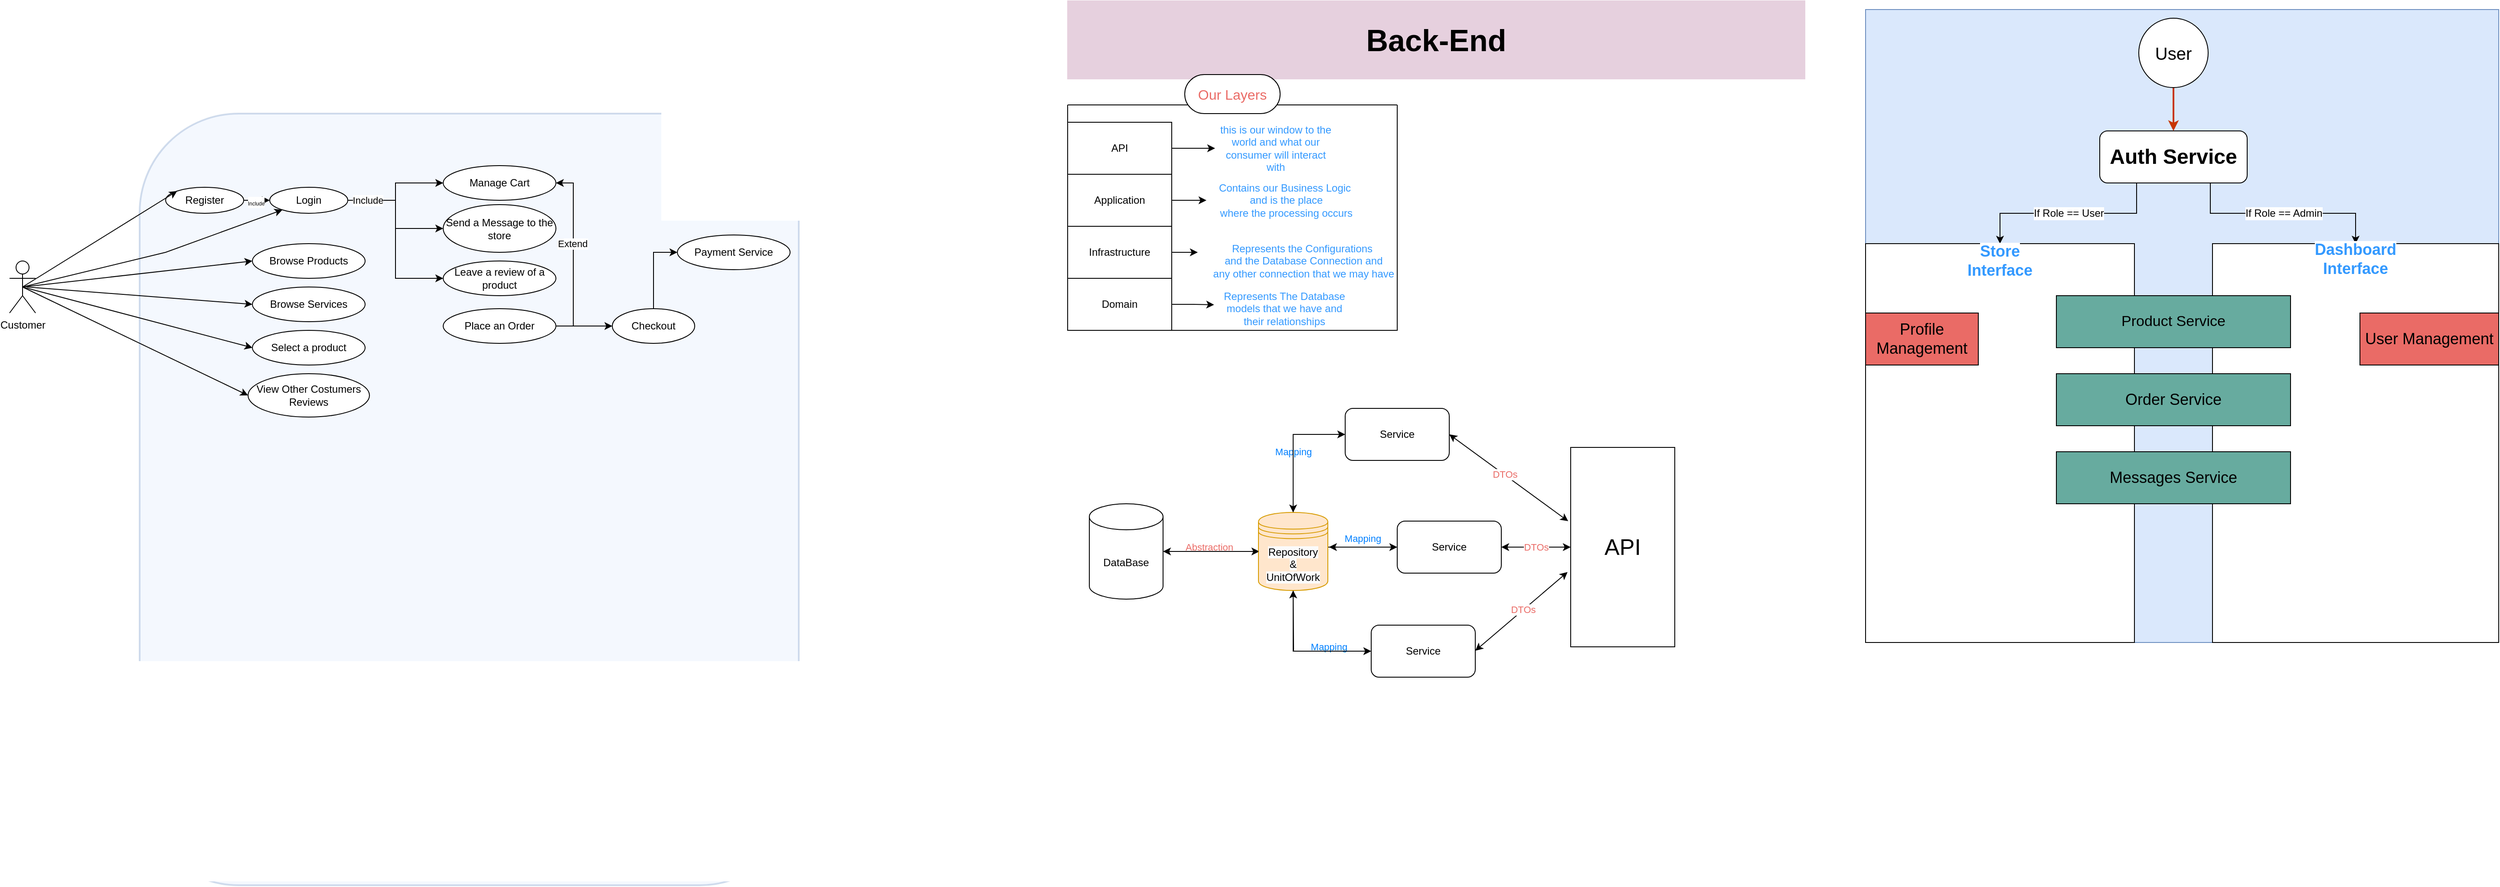 <mxfile version="24.8.4">
  <diagram name="Page-1" id="53EptZiF0VgPAhtHQbv1">
    <mxGraphModel dx="3797" dy="1747" grid="1" gridSize="10" guides="1" tooltips="1" connect="1" arrows="1" fold="1" page="1" pageScale="1" pageWidth="850" pageHeight="1100" math="0" shadow="0">
      <root>
        <mxCell id="0" />
        <mxCell id="1" parent="0" />
        <mxCell id="XSrR4Fl4yp7n7AM9qIPY-21" value="" style="swimlane;startSize=0;" parent="1" vertex="1">
          <mxGeometry x="-850" y="-980" width="380" height="260" as="geometry">
            <mxRectangle x="-850" y="-980" width="50" height="40" as="alternateBounds" />
          </mxGeometry>
        </mxCell>
        <mxCell id="XSrR4Fl4yp7n7AM9qIPY-11" value="&lt;span style=&quot;text-align: left;&quot;&gt;&lt;font color=&quot;#3399ff&quot;&gt;Represents The Database models that we have and their relationships&lt;/font&gt;&lt;/span&gt;" style="text;html=1;align=center;verticalAlign=middle;whiteSpace=wrap;rounded=0;" parent="XSrR4Fl4yp7n7AM9qIPY-21" vertex="1">
          <mxGeometry x="170" y="210" width="160" height="50" as="geometry" />
        </mxCell>
        <mxCell id="_j5DZ5Zvk47AiCZI-Ahg-1" value="" style="whiteSpace=wrap;html=1;aspect=fixed;fillColor=#dae8fc;strokeColor=#6c8ebf;" parent="1" vertex="1">
          <mxGeometry x="70" y="-1090" width="730" height="730" as="geometry" />
        </mxCell>
        <mxCell id="_j5DZ5Zvk47AiCZI-Ahg-8" value="&lt;font style=&quot;font-size: 12px;&quot;&gt;If Role == Admin&lt;/font&gt;" style="edgeStyle=orthogonalEdgeStyle;rounded=0;orthogonalLoop=1;jettySize=auto;html=1;exitX=0.75;exitY=1;exitDx=0;exitDy=0;entryX=0.5;entryY=0;entryDx=0;entryDy=0;" parent="1" source="_j5DZ5Zvk47AiCZI-Ahg-2" target="_j5DZ5Zvk47AiCZI-Ahg-6" edge="1">
          <mxGeometry relative="1" as="geometry" />
        </mxCell>
        <mxCell id="_j5DZ5Zvk47AiCZI-Ahg-9" value="&lt;font style=&quot;font-size: 12px;&quot;&gt;If Role == User&lt;/font&gt;" style="edgeStyle=orthogonalEdgeStyle;rounded=0;orthogonalLoop=1;jettySize=auto;html=1;exitX=0.25;exitY=1;exitDx=0;exitDy=0;entryX=0.5;entryY=0;entryDx=0;entryDy=0;" parent="1" source="_j5DZ5Zvk47AiCZI-Ahg-2" target="_j5DZ5Zvk47AiCZI-Ahg-7" edge="1">
          <mxGeometry relative="1" as="geometry" />
        </mxCell>
        <mxCell id="_j5DZ5Zvk47AiCZI-Ahg-2" value="&lt;h3 style=&quot;&quot;&gt;&lt;font style=&quot;font-size: 24px;&quot;&gt;Auth Service&lt;/font&gt;&lt;/h3&gt;" style="rounded=1;whiteSpace=wrap;html=1;" parent="1" vertex="1">
          <mxGeometry x="340" y="-950" width="170" height="60" as="geometry" />
        </mxCell>
        <mxCell id="_j5DZ5Zvk47AiCZI-Ahg-4" style="edgeStyle=orthogonalEdgeStyle;rounded=1;orthogonalLoop=1;jettySize=auto;html=1;exitX=0.5;exitY=1;exitDx=0;exitDy=0;fillColor=#fa6800;strokeColor=#C73500;curved=0;strokeWidth=2;" parent="1" source="_j5DZ5Zvk47AiCZI-Ahg-3" target="_j5DZ5Zvk47AiCZI-Ahg-2" edge="1">
          <mxGeometry relative="1" as="geometry" />
        </mxCell>
        <mxCell id="_j5DZ5Zvk47AiCZI-Ahg-3" value="&lt;font style=&quot;font-size: 20px;&quot;&gt;User&lt;/font&gt;" style="ellipse;whiteSpace=wrap;html=1;aspect=fixed;" parent="1" vertex="1">
          <mxGeometry x="385" y="-1080" width="80" height="80" as="geometry" />
        </mxCell>
        <mxCell id="_j5DZ5Zvk47AiCZI-Ahg-6" value="" style="rounded=0;whiteSpace=wrap;html=1;" parent="1" vertex="1">
          <mxGeometry x="470" y="-820" width="330" height="460" as="geometry" />
        </mxCell>
        <mxCell id="_j5DZ5Zvk47AiCZI-Ahg-7" value="" style="rounded=0;whiteSpace=wrap;html=1;" parent="1" vertex="1">
          <mxGeometry x="70" y="-820" width="310" height="460" as="geometry" />
        </mxCell>
        <mxCell id="_j5DZ5Zvk47AiCZI-Ahg-10" value="&lt;font color=&quot;#3399ff&quot; size=&quot;1&quot; style=&quot;&quot;&gt;&lt;b style=&quot;background-color: rgb(255, 255, 255); font-size: 18px;&quot;&gt;Dashboard Interface&lt;/b&gt;&lt;/font&gt;" style="text;html=1;align=center;verticalAlign=middle;whiteSpace=wrap;rounded=0;" parent="1" vertex="1">
          <mxGeometry x="572.82" y="-822.5" width="124.37" height="40" as="geometry" />
        </mxCell>
        <mxCell id="_j5DZ5Zvk47AiCZI-Ahg-11" value="&lt;font color=&quot;#3399ff&quot; style=&quot;font-size: 18px; background-color: rgb(255, 255, 255);&quot;&gt;&lt;b&gt;Store Interface&lt;/b&gt;&lt;/font&gt;" style="text;html=1;align=center;verticalAlign=middle;whiteSpace=wrap;rounded=0;" parent="1" vertex="1">
          <mxGeometry x="180" y="-822.5" width="90" height="45" as="geometry" />
        </mxCell>
        <mxCell id="_j5DZ5Zvk47AiCZI-Ahg-13" value="&lt;font style=&quot;font-size: 17px;&quot;&gt;Product Service&lt;/font&gt;" style="rounded=0;whiteSpace=wrap;html=1;fillColor=#67AB9F;" parent="1" vertex="1">
          <mxGeometry x="290" y="-760" width="270" height="60" as="geometry" />
        </mxCell>
        <mxCell id="_j5DZ5Zvk47AiCZI-Ahg-14" value="&lt;font style=&quot;font-size: 18px;&quot;&gt;Order Service&lt;/font&gt;" style="rounded=0;whiteSpace=wrap;html=1;strokeColor=#000000;fillColor=#67AB9F;" parent="1" vertex="1">
          <mxGeometry x="290" y="-670" width="270" height="60" as="geometry" />
        </mxCell>
        <mxCell id="_j5DZ5Zvk47AiCZI-Ahg-15" value="&lt;font style=&quot;font-size: 18px;&quot;&gt;Messages Service&lt;/font&gt;" style="rounded=0;whiteSpace=wrap;html=1;fillColor=#67AB9F;" parent="1" vertex="1">
          <mxGeometry x="290" y="-580" width="270" height="60" as="geometry" />
        </mxCell>
        <mxCell id="_j5DZ5Zvk47AiCZI-Ahg-16" value="&lt;font style=&quot;font-size: 18px;&quot;&gt;Profile Management&lt;/font&gt;" style="rounded=0;whiteSpace=wrap;html=1;fillColor=#EA6B66;" parent="1" vertex="1">
          <mxGeometry x="70" y="-740" width="130" height="60" as="geometry" />
        </mxCell>
        <mxCell id="_j5DZ5Zvk47AiCZI-Ahg-17" value="&lt;font style=&quot;font-size: 18px;&quot;&gt;User Management&lt;/font&gt;" style="rounded=0;whiteSpace=wrap;html=1;fillColor=#EA6B66;" parent="1" vertex="1">
          <mxGeometry x="640" y="-740" width="160" height="60" as="geometry" />
        </mxCell>
        <mxCell id="XSrR4Fl4yp7n7AM9qIPY-2" value="&lt;h1&gt;&lt;font style=&quot;font-size: 35px; background-color: rgb(230, 208, 222);&quot;&gt;Back-End&lt;/font&gt;&lt;/h1&gt;" style="rounded=0;whiteSpace=wrap;html=1;strokeColor=#E6D0DE;fillColor=#E6D0DE;" parent="1" vertex="1">
          <mxGeometry x="-850" y="-1100" width="850" height="90" as="geometry" />
        </mxCell>
        <mxCell id="XSrR4Fl4yp7n7AM9qIPY-5" value="Domain" style="rounded=0;whiteSpace=wrap;html=1;" parent="1" vertex="1">
          <mxGeometry x="-850" y="-780" width="120" height="60" as="geometry" />
        </mxCell>
        <mxCell id="XSrR4Fl4yp7n7AM9qIPY-16" style="edgeStyle=orthogonalEdgeStyle;rounded=0;orthogonalLoop=1;jettySize=auto;html=1;exitX=1;exitY=0.75;exitDx=0;exitDy=0;" parent="1" source="XSrR4Fl4yp7n7AM9qIPY-6" target="XSrR4Fl4yp7n7AM9qIPY-13" edge="1">
          <mxGeometry relative="1" as="geometry">
            <Array as="points">
              <mxPoint x="-730" y="-810" />
            </Array>
          </mxGeometry>
        </mxCell>
        <mxCell id="XSrR4Fl4yp7n7AM9qIPY-6" value="Infrastructure" style="rounded=0;whiteSpace=wrap;html=1;" parent="1" vertex="1">
          <mxGeometry x="-850" y="-840" width="120" height="60" as="geometry" />
        </mxCell>
        <mxCell id="XSrR4Fl4yp7n7AM9qIPY-18" style="edgeStyle=orthogonalEdgeStyle;rounded=0;orthogonalLoop=1;jettySize=auto;html=1;exitX=1;exitY=0.5;exitDx=0;exitDy=0;" parent="1" source="XSrR4Fl4yp7n7AM9qIPY-7" target="XSrR4Fl4yp7n7AM9qIPY-17" edge="1">
          <mxGeometry relative="1" as="geometry" />
        </mxCell>
        <mxCell id="XSrR4Fl4yp7n7AM9qIPY-7" value="Application" style="rounded=0;whiteSpace=wrap;html=1;" parent="1" vertex="1">
          <mxGeometry x="-850" y="-900" width="120" height="60" as="geometry" />
        </mxCell>
        <mxCell id="XSrR4Fl4yp7n7AM9qIPY-20" value="" style="edgeStyle=orthogonalEdgeStyle;rounded=0;orthogonalLoop=1;jettySize=auto;html=1;" parent="1" source="XSrR4Fl4yp7n7AM9qIPY-8" target="XSrR4Fl4yp7n7AM9qIPY-19" edge="1">
          <mxGeometry relative="1" as="geometry" />
        </mxCell>
        <mxCell id="XSrR4Fl4yp7n7AM9qIPY-8" value="API" style="rounded=0;whiteSpace=wrap;html=1;" parent="1" vertex="1">
          <mxGeometry x="-850" y="-960" width="120" height="60" as="geometry" />
        </mxCell>
        <mxCell id="XSrR4Fl4yp7n7AM9qIPY-13" value="&lt;font color=&quot;#3399ff&quot;&gt;Represents the Configurations&lt;/font&gt;&lt;div&gt;&lt;font color=&quot;#3399ff&quot;&gt;&amp;nbsp;and the Database Connection&amp;nbsp;&lt;/font&gt;&lt;span style=&quot;color: rgb(51, 153, 255); background-color: initial;&quot;&gt;and&lt;/span&gt;&lt;/div&gt;&lt;div&gt;&lt;span style=&quot;color: rgb(51, 153, 255); background-color: initial;&quot;&gt;&amp;nbsp;any other connection that we may have&lt;/span&gt;&lt;/div&gt;" style="text;html=1;align=center;verticalAlign=middle;resizable=0;points=[];autosize=1;strokeColor=none;fillColor=none;" parent="1" vertex="1">
          <mxGeometry x="-700" y="-830" width="240" height="60" as="geometry" />
        </mxCell>
        <mxCell id="XSrR4Fl4yp7n7AM9qIPY-17" value="&lt;font color=&quot;#3399ff&quot;&gt;Contains our Business Logic&lt;/font&gt;&lt;div&gt;&lt;font color=&quot;#3399ff&quot;&gt;&amp;nbsp;and is the place&lt;/font&gt;&lt;/div&gt;&lt;div&gt;&lt;font color=&quot;#3399ff&quot;&gt;&amp;nbsp;where the processing occurs&lt;/font&gt;&lt;/div&gt;" style="text;html=1;align=center;verticalAlign=middle;resizable=0;points=[];autosize=1;strokeColor=none;fillColor=none;" parent="1" vertex="1">
          <mxGeometry x="-690" y="-900" width="180" height="60" as="geometry" />
        </mxCell>
        <mxCell id="XSrR4Fl4yp7n7AM9qIPY-19" value="&lt;font color=&quot;#3399ff&quot;&gt;this is our window to the world and what our consumer will interact with&lt;/font&gt;" style="text;html=1;align=center;verticalAlign=middle;whiteSpace=wrap;rounded=0;" parent="1" vertex="1">
          <mxGeometry x="-680" y="-955" width="140" height="50" as="geometry" />
        </mxCell>
        <mxCell id="XSrR4Fl4yp7n7AM9qIPY-23" value="&lt;font color=&quot;#ea6b66&quot; style=&quot;font-size: 16px;&quot;&gt;Our Layers&lt;/font&gt;" style="rounded=1;whiteSpace=wrap;html=1;arcSize=50;" parent="1" vertex="1">
          <mxGeometry x="-715" y="-1015" width="110" height="45" as="geometry" />
        </mxCell>
        <mxCell id="XSrR4Fl4yp7n7AM9qIPY-26" style="edgeStyle=orthogonalEdgeStyle;rounded=0;orthogonalLoop=1;jettySize=auto;html=1;exitX=1;exitY=0.5;exitDx=0;exitDy=0;entryX=-0.007;entryY=0.409;entryDx=0;entryDy=0;entryPerimeter=0;" parent="1" source="XSrR4Fl4yp7n7AM9qIPY-5" target="XSrR4Fl4yp7n7AM9qIPY-11" edge="1">
          <mxGeometry relative="1" as="geometry" />
        </mxCell>
        <mxCell id="-mKZj-k_-TuC-lpJlT1_-3" style="edgeStyle=orthogonalEdgeStyle;rounded=0;orthogonalLoop=1;jettySize=auto;html=1;exitX=1;exitY=0.5;exitDx=0;exitDy=0;exitPerimeter=0;entryX=0;entryY=0.5;entryDx=0;entryDy=0;" parent="1" edge="1">
          <mxGeometry relative="1" as="geometry">
            <mxPoint x="-739" y="-465" as="sourcePoint" />
            <mxPoint x="-629" y="-465" as="targetPoint" />
          </mxGeometry>
        </mxCell>
        <mxCell id="-mKZj-k_-TuC-lpJlT1_-4" value="&lt;font color=&quot;#ea6b66&quot;&gt;Abstraction&lt;/font&gt;" style="edgeLabel;html=1;align=center;verticalAlign=middle;resizable=0;points=[];" parent="-mKZj-k_-TuC-lpJlT1_-3" vertex="1" connectable="0">
          <mxGeometry x="-0.061" y="-3" relative="1" as="geometry">
            <mxPoint y="-8" as="offset" />
          </mxGeometry>
        </mxCell>
        <mxCell id="XSrR4Fl4yp7n7AM9qIPY-28" value="DataBase" style="shape=cylinder3;whiteSpace=wrap;html=1;boundedLbl=1;backgroundOutline=1;size=15;" parent="1" vertex="1">
          <mxGeometry x="-825" y="-520" width="85" height="110" as="geometry" />
        </mxCell>
        <mxCell id="-mKZj-k_-TuC-lpJlT1_-20" style="edgeStyle=orthogonalEdgeStyle;rounded=0;orthogonalLoop=1;jettySize=auto;html=1;exitX=0.5;exitY=0;exitDx=0;exitDy=0;entryX=0;entryY=0.5;entryDx=0;entryDy=0;" parent="1" source="-mKZj-k_-TuC-lpJlT1_-9" target="-mKZj-k_-TuC-lpJlT1_-16" edge="1">
          <mxGeometry relative="1" as="geometry" />
        </mxCell>
        <mxCell id="OIvifCW0qnTHP2LhYa-0-6" value="Mapping" style="edgeLabel;html=1;align=center;verticalAlign=middle;resizable=0;points=[];fontColor=#007FFF;" parent="-mKZj-k_-TuC-lpJlT1_-20" vertex="1" connectable="0">
          <mxGeometry x="0.003" y="1" relative="1" as="geometry">
            <mxPoint x="1" y="5" as="offset" />
          </mxGeometry>
        </mxCell>
        <mxCell id="-mKZj-k_-TuC-lpJlT1_-21" style="edgeStyle=orthogonalEdgeStyle;rounded=0;orthogonalLoop=1;jettySize=auto;html=1;exitX=1;exitY=0.3;exitDx=0;exitDy=0;entryX=0;entryY=0.5;entryDx=0;entryDy=0;" parent="1" source="-mKZj-k_-TuC-lpJlT1_-9" target="-mKZj-k_-TuC-lpJlT1_-15" edge="1">
          <mxGeometry relative="1" as="geometry">
            <Array as="points">
              <mxPoint x="-550" y="-470" />
            </Array>
          </mxGeometry>
        </mxCell>
        <mxCell id="OIvifCW0qnTHP2LhYa-0-5" value="Mapping" style="edgeLabel;html=1;align=center;verticalAlign=middle;resizable=0;points=[];fontColor=#007FFF;" parent="-mKZj-k_-TuC-lpJlT1_-21" vertex="1" connectable="0">
          <mxGeometry x="-0.009" y="-3" relative="1" as="geometry">
            <mxPoint x="7" y="-13" as="offset" />
          </mxGeometry>
        </mxCell>
        <mxCell id="-mKZj-k_-TuC-lpJlT1_-22" style="edgeStyle=orthogonalEdgeStyle;rounded=0;orthogonalLoop=1;jettySize=auto;html=1;exitX=0.5;exitY=1;exitDx=0;exitDy=0;entryX=0;entryY=0.5;entryDx=0;entryDy=0;" parent="1" source="-mKZj-k_-TuC-lpJlT1_-9" target="-mKZj-k_-TuC-lpJlT1_-13" edge="1">
          <mxGeometry relative="1" as="geometry" />
        </mxCell>
        <mxCell id="OIvifCW0qnTHP2LhYa-0-4" value="Mapping" style="edgeLabel;html=1;align=center;verticalAlign=middle;resizable=0;points=[];fontColor=#007FFF;" parent="-mKZj-k_-TuC-lpJlT1_-22" vertex="1" connectable="0">
          <mxGeometry x="0.383" y="-1" relative="1" as="geometry">
            <mxPoint y="-6" as="offset" />
          </mxGeometry>
        </mxCell>
        <mxCell id="-mKZj-k_-TuC-lpJlT1_-9" value="&lt;span style=&quot;color: rgb(0, 0, 0); font-family: Helvetica; font-size: 12px; font-style: normal; font-variant-ligatures: normal; font-variant-caps: normal; font-weight: 400; letter-spacing: normal; orphans: 2; text-align: center; text-indent: 0px; text-transform: none; widows: 2; word-spacing: 0px; -webkit-text-stroke-width: 0px; white-space: normal; background-color: rgb(251, 251, 251); text-decoration-thickness: initial; text-decoration-style: initial; text-decoration-color: initial; display: inline !important; float: none;&quot;&gt;Repository&lt;/span&gt;&lt;div&gt;&lt;span style=&quot;color: rgb(0, 0, 0); font-family: Helvetica; font-size: 12px; font-style: normal; font-variant-ligatures: normal; font-variant-caps: normal; font-weight: 400; letter-spacing: normal; orphans: 2; text-align: center; text-indent: 0px; text-transform: none; widows: 2; word-spacing: 0px; -webkit-text-stroke-width: 0px; white-space: normal; background-color: rgb(251, 251, 251); text-decoration-thickness: initial; text-decoration-style: initial; text-decoration-color: initial; display: inline !important; float: none;&quot;&gt;&amp;amp;&lt;/span&gt;&lt;/div&gt;&lt;div&gt;&lt;span style=&quot;color: rgb(0, 0, 0); font-family: Helvetica; font-size: 12px; font-style: normal; font-variant-ligatures: normal; font-variant-caps: normal; font-weight: 400; letter-spacing: normal; orphans: 2; text-align: center; text-indent: 0px; text-transform: none; widows: 2; word-spacing: 0px; -webkit-text-stroke-width: 0px; white-space: normal; background-color: rgb(251, 251, 251); text-decoration-thickness: initial; text-decoration-style: initial; text-decoration-color: initial; display: inline !important; float: none;&quot;&gt;UnitOfWork&lt;/span&gt;&lt;/div&gt;" style="shape=datastore;whiteSpace=wrap;html=1;fillColor=#ffe6cc;strokeColor=#d79b00;" parent="1" vertex="1">
          <mxGeometry x="-630" y="-510" width="80" height="90" as="geometry" />
        </mxCell>
        <mxCell id="-mKZj-k_-TuC-lpJlT1_-11" style="edgeStyle=orthogonalEdgeStyle;rounded=0;orthogonalLoop=1;jettySize=auto;html=1;exitX=0;exitY=0.5;exitDx=0;exitDy=0;entryX=1;entryY=0.5;entryDx=0;entryDy=0;entryPerimeter=0;" parent="1" source="-mKZj-k_-TuC-lpJlT1_-9" target="XSrR4Fl4yp7n7AM9qIPY-28" edge="1">
          <mxGeometry relative="1" as="geometry" />
        </mxCell>
        <mxCell id="OIvifCW0qnTHP2LhYa-0-9" style="edgeStyle=orthogonalEdgeStyle;rounded=0;orthogonalLoop=1;jettySize=auto;html=1;exitX=0;exitY=0.5;exitDx=0;exitDy=0;" parent="1" source="-mKZj-k_-TuC-lpJlT1_-13" edge="1">
          <mxGeometry relative="1" as="geometry">
            <mxPoint x="-590" y="-420" as="targetPoint" />
          </mxGeometry>
        </mxCell>
        <mxCell id="-mKZj-k_-TuC-lpJlT1_-13" value="Service" style="rounded=1;whiteSpace=wrap;html=1;" parent="1" vertex="1">
          <mxGeometry x="-500" y="-380" width="120" height="60" as="geometry" />
        </mxCell>
        <mxCell id="-mKZj-k_-TuC-lpJlT1_-15" value="Service" style="rounded=1;whiteSpace=wrap;html=1;" parent="1" vertex="1">
          <mxGeometry x="-470" y="-500" width="120" height="60" as="geometry" />
        </mxCell>
        <mxCell id="OIvifCW0qnTHP2LhYa-0-7" style="edgeStyle=orthogonalEdgeStyle;rounded=0;orthogonalLoop=1;jettySize=auto;html=1;exitX=0;exitY=0.5;exitDx=0;exitDy=0;entryX=0.5;entryY=0;entryDx=0;entryDy=0;" parent="1" source="-mKZj-k_-TuC-lpJlT1_-16" target="-mKZj-k_-TuC-lpJlT1_-9" edge="1">
          <mxGeometry relative="1" as="geometry" />
        </mxCell>
        <mxCell id="-mKZj-k_-TuC-lpJlT1_-16" value="Service" style="rounded=1;whiteSpace=wrap;html=1;" parent="1" vertex="1">
          <mxGeometry x="-530" y="-630" width="120" height="60" as="geometry" />
        </mxCell>
        <mxCell id="-mKZj-k_-TuC-lpJlT1_-23" value="&lt;font style=&quot;font-size: 26px;&quot;&gt;API&lt;/font&gt;" style="rounded=0;whiteSpace=wrap;html=1;" parent="1" vertex="1">
          <mxGeometry x="-270" y="-585" width="120" height="230" as="geometry" />
        </mxCell>
        <mxCell id="-mKZj-k_-TuC-lpJlT1_-28" value="" style="endArrow=classic;startArrow=classic;html=1;rounded=0;exitX=1;exitY=0.5;exitDx=0;exitDy=0;entryX=-0.024;entryY=0.37;entryDx=0;entryDy=0;entryPerimeter=0;" parent="1" source="-mKZj-k_-TuC-lpJlT1_-16" target="-mKZj-k_-TuC-lpJlT1_-23" edge="1">
          <mxGeometry width="50" height="50" relative="1" as="geometry">
            <mxPoint x="-390" y="-585" as="sourcePoint" />
            <mxPoint x="-340" y="-635" as="targetPoint" />
          </mxGeometry>
        </mxCell>
        <mxCell id="OIvifCW0qnTHP2LhYa-0-1" value="DTOs" style="edgeLabel;html=1;align=center;verticalAlign=middle;resizable=0;points=[];fontColor=#EA6B66;" parent="-mKZj-k_-TuC-lpJlT1_-28" vertex="1" connectable="0">
          <mxGeometry x="-0.057" y="-1" relative="1" as="geometry">
            <mxPoint y="-2" as="offset" />
          </mxGeometry>
        </mxCell>
        <mxCell id="-mKZj-k_-TuC-lpJlT1_-29" value="DTOs" style="endArrow=classic;startArrow=classic;html=1;rounded=0;entryX=0;entryY=0.5;entryDx=0;entryDy=0;exitX=1;exitY=0.5;exitDx=0;exitDy=0;fontColor=#EA6B66;" parent="1" edge="1">
          <mxGeometry width="50" height="50" relative="1" as="geometry">
            <mxPoint x="-350.0" y="-470" as="sourcePoint" />
            <mxPoint x="-270.0" y="-470" as="targetPoint" />
          </mxGeometry>
        </mxCell>
        <mxCell id="-mKZj-k_-TuC-lpJlT1_-30" value="" style="endArrow=classic;startArrow=classic;html=1;rounded=0;entryX=-0.03;entryY=0.625;entryDx=0;entryDy=0;exitX=1;exitY=0.5;exitDx=0;exitDy=0;entryPerimeter=0;" parent="1" target="-mKZj-k_-TuC-lpJlT1_-23" edge="1">
          <mxGeometry width="50" height="50" relative="1" as="geometry">
            <mxPoint x="-380" y="-350.48" as="sourcePoint" />
            <mxPoint x="-300" y="-350.48" as="targetPoint" />
          </mxGeometry>
        </mxCell>
        <mxCell id="OIvifCW0qnTHP2LhYa-0-3" value="DTOs" style="edgeLabel;html=1;align=center;verticalAlign=middle;resizable=0;points=[];fontColor=#EA6B66;" parent="-mKZj-k_-TuC-lpJlT1_-30" vertex="1" connectable="0">
          <mxGeometry x="0.046" y="1" relative="1" as="geometry">
            <mxPoint as="offset" />
          </mxGeometry>
        </mxCell>
        <mxCell id="OIvifCW0qnTHP2LhYa-0-8" style="edgeStyle=orthogonalEdgeStyle;rounded=0;orthogonalLoop=1;jettySize=auto;html=1;exitX=0;exitY=0.5;exitDx=0;exitDy=0;entryX=1.017;entryY=0.444;entryDx=0;entryDy=0;entryPerimeter=0;" parent="1" source="-mKZj-k_-TuC-lpJlT1_-15" target="-mKZj-k_-TuC-lpJlT1_-9" edge="1">
          <mxGeometry relative="1" as="geometry" />
        </mxCell>
        <mxCell id="hldRnCXCL5v1V4AY52UR-1" value="Customer&lt;div&gt;&lt;br&gt;&lt;/div&gt;" style="shape=umlActor;verticalLabelPosition=bottom;verticalAlign=top;html=1;outlineConnect=0;" vertex="1" parent="1">
          <mxGeometry x="-2070" y="-800" width="30" height="60" as="geometry" />
        </mxCell>
        <mxCell id="hldRnCXCL5v1V4AY52UR-11" value="" style="rounded=1;whiteSpace=wrap;html=1;strokeWidth=2;fillWeight=4;hachureGap=8;hachureAngle=45;opacity=30;fillColor=#dae8fc;strokeColor=#6c8ebf;" vertex="1" parent="1">
          <mxGeometry x="-1920" y="-970" width="760" height="890" as="geometry" />
        </mxCell>
        <mxCell id="hldRnCXCL5v1V4AY52UR-15" style="edgeStyle=orthogonalEdgeStyle;rounded=0;orthogonalLoop=1;jettySize=auto;html=1;exitX=1;exitY=0.5;exitDx=0;exitDy=0;entryX=0;entryY=0.5;entryDx=0;entryDy=0;" edge="1" parent="1" source="hldRnCXCL5v1V4AY52UR-13" target="hldRnCXCL5v1V4AY52UR-14">
          <mxGeometry relative="1" as="geometry" />
        </mxCell>
        <mxCell id="hldRnCXCL5v1V4AY52UR-52" value="&lt;font style=&quot;font-size: 6px;&quot;&gt;Include&lt;/font&gt;" style="edgeLabel;html=1;align=center;verticalAlign=middle;resizable=0;points=[];" vertex="1" connectable="0" parent="hldRnCXCL5v1V4AY52UR-15">
          <mxGeometry x="-0.106" y="-2" relative="1" as="geometry">
            <mxPoint as="offset" />
          </mxGeometry>
        </mxCell>
        <mxCell id="hldRnCXCL5v1V4AY52UR-13" value="Register" style="ellipse;whiteSpace=wrap;html=1;" vertex="1" parent="1">
          <mxGeometry x="-1890" y="-885" width="90" height="30" as="geometry" />
        </mxCell>
        <mxCell id="hldRnCXCL5v1V4AY52UR-37" style="edgeStyle=orthogonalEdgeStyle;rounded=0;orthogonalLoop=1;jettySize=auto;html=1;exitX=1;exitY=0.5;exitDx=0;exitDy=0;" edge="1" parent="1" source="hldRnCXCL5v1V4AY52UR-14" target="hldRnCXCL5v1V4AY52UR-32">
          <mxGeometry relative="1" as="geometry" />
        </mxCell>
        <mxCell id="hldRnCXCL5v1V4AY52UR-38" style="edgeStyle=orthogonalEdgeStyle;rounded=0;orthogonalLoop=1;jettySize=auto;html=1;exitX=1;exitY=0.5;exitDx=0;exitDy=0;entryX=0;entryY=0.5;entryDx=0;entryDy=0;" edge="1" parent="1" source="hldRnCXCL5v1V4AY52UR-14" target="hldRnCXCL5v1V4AY52UR-33">
          <mxGeometry relative="1" as="geometry" />
        </mxCell>
        <mxCell id="hldRnCXCL5v1V4AY52UR-39" style="edgeStyle=orthogonalEdgeStyle;rounded=0;orthogonalLoop=1;jettySize=auto;html=1;exitX=1;exitY=0.5;exitDx=0;exitDy=0;entryX=0;entryY=0.5;entryDx=0;entryDy=0;" edge="1" parent="1" source="hldRnCXCL5v1V4AY52UR-14" target="hldRnCXCL5v1V4AY52UR-34">
          <mxGeometry relative="1" as="geometry" />
        </mxCell>
        <mxCell id="hldRnCXCL5v1V4AY52UR-54" value="Include" style="edgeLabel;html=1;align=center;verticalAlign=middle;resizable=0;points=[];" vertex="1" connectable="0" parent="hldRnCXCL5v1V4AY52UR-39">
          <mxGeometry x="-0.77" relative="1" as="geometry">
            <mxPoint as="offset" />
          </mxGeometry>
        </mxCell>
        <mxCell id="hldRnCXCL5v1V4AY52UR-14" value="Login" style="ellipse;whiteSpace=wrap;html=1;" vertex="1" parent="1">
          <mxGeometry x="-1770" y="-885" width="90" height="30" as="geometry" />
        </mxCell>
        <mxCell id="hldRnCXCL5v1V4AY52UR-20" value="" style="endArrow=classic;html=1;rounded=0;entryX=0;entryY=0;entryDx=0;entryDy=0;exitX=0.5;exitY=0.5;exitDx=0;exitDy=0;exitPerimeter=0;" edge="1" parent="1" source="hldRnCXCL5v1V4AY52UR-1" target="hldRnCXCL5v1V4AY52UR-13">
          <mxGeometry width="50" height="50" relative="1" as="geometry">
            <mxPoint x="-2040" y="-762.5" as="sourcePoint" />
            <mxPoint x="-1990" y="-812.5" as="targetPoint" />
          </mxGeometry>
        </mxCell>
        <mxCell id="hldRnCXCL5v1V4AY52UR-22" value="" style="endArrow=classic;html=1;rounded=0;exitX=0.5;exitY=0.5;exitDx=0;exitDy=0;exitPerimeter=0;" edge="1" parent="1" source="hldRnCXCL5v1V4AY52UR-1" target="hldRnCXCL5v1V4AY52UR-14">
          <mxGeometry width="50" height="50" relative="1" as="geometry">
            <mxPoint x="-1900" y="-777.5" as="sourcePoint" />
            <mxPoint x="-1760" y="-690" as="targetPoint" />
            <Array as="points">
              <mxPoint x="-1890" y="-810" />
            </Array>
          </mxGeometry>
        </mxCell>
        <mxCell id="hldRnCXCL5v1V4AY52UR-24" value="Browse Products" style="ellipse;whiteSpace=wrap;html=1;" vertex="1" parent="1">
          <mxGeometry x="-1790" y="-820" width="130" height="40" as="geometry" />
        </mxCell>
        <mxCell id="hldRnCXCL5v1V4AY52UR-26" value="" style="endArrow=classic;html=1;rounded=0;entryX=0;entryY=0.5;entryDx=0;entryDy=0;exitX=0.5;exitY=0.5;exitDx=0;exitDy=0;exitPerimeter=0;" edge="1" parent="1" source="hldRnCXCL5v1V4AY52UR-1" target="hldRnCXCL5v1V4AY52UR-24">
          <mxGeometry width="50" height="50" relative="1" as="geometry">
            <mxPoint x="-2050" y="-770" as="sourcePoint" />
            <mxPoint x="-1730" y="-775" as="targetPoint" />
          </mxGeometry>
        </mxCell>
        <mxCell id="hldRnCXCL5v1V4AY52UR-29" value="Browse Services" style="ellipse;whiteSpace=wrap;html=1;" vertex="1" parent="1">
          <mxGeometry x="-1790" y="-770" width="130" height="40" as="geometry" />
        </mxCell>
        <mxCell id="hldRnCXCL5v1V4AY52UR-31" value="Select a product" style="ellipse;whiteSpace=wrap;html=1;" vertex="1" parent="1">
          <mxGeometry x="-1790" y="-720" width="130" height="40" as="geometry" />
        </mxCell>
        <mxCell id="hldRnCXCL5v1V4AY52UR-32" value="Manage Cart" style="ellipse;whiteSpace=wrap;html=1;" vertex="1" parent="1">
          <mxGeometry x="-1570" y="-910" width="130" height="40" as="geometry" />
        </mxCell>
        <mxCell id="hldRnCXCL5v1V4AY52UR-33" value="Send a Message to the store" style="ellipse;whiteSpace=wrap;html=1;" vertex="1" parent="1">
          <mxGeometry x="-1570" y="-865" width="130" height="55" as="geometry" />
        </mxCell>
        <mxCell id="hldRnCXCL5v1V4AY52UR-34" value="Leave a review of a product" style="ellipse;whiteSpace=wrap;html=1;" vertex="1" parent="1">
          <mxGeometry x="-1570" y="-800" width="130" height="40" as="geometry" />
        </mxCell>
        <mxCell id="hldRnCXCL5v1V4AY52UR-35" value="View Other Costumers Reviews" style="ellipse;whiteSpace=wrap;html=1;" vertex="1" parent="1">
          <mxGeometry x="-1795" y="-670" width="140" height="50" as="geometry" />
        </mxCell>
        <mxCell id="hldRnCXCL5v1V4AY52UR-40" value="" style="endArrow=classic;html=1;rounded=0;entryX=0;entryY=0.5;entryDx=0;entryDy=0;" edge="1" parent="1" target="hldRnCXCL5v1V4AY52UR-29">
          <mxGeometry width="50" height="50" relative="1" as="geometry">
            <mxPoint x="-2050" y="-770" as="sourcePoint" />
            <mxPoint x="-1960" y="-750" as="targetPoint" />
          </mxGeometry>
        </mxCell>
        <mxCell id="hldRnCXCL5v1V4AY52UR-41" value="" style="endArrow=classic;html=1;rounded=0;entryX=0;entryY=0.5;entryDx=0;entryDy=0;exitX=0.5;exitY=0.5;exitDx=0;exitDy=0;exitPerimeter=0;" edge="1" parent="1" source="hldRnCXCL5v1V4AY52UR-1" target="hldRnCXCL5v1V4AY52UR-31">
          <mxGeometry width="50" height="50" relative="1" as="geometry">
            <mxPoint x="-2020" y="-650" as="sourcePoint" />
            <mxPoint x="-1970" y="-700" as="targetPoint" />
          </mxGeometry>
        </mxCell>
        <mxCell id="hldRnCXCL5v1V4AY52UR-42" value="" style="endArrow=classic;html=1;rounded=0;entryX=0;entryY=0.5;entryDx=0;entryDy=0;exitX=0.5;exitY=0.5;exitDx=0;exitDy=0;exitPerimeter=0;" edge="1" parent="1" source="hldRnCXCL5v1V4AY52UR-1" target="hldRnCXCL5v1V4AY52UR-35">
          <mxGeometry width="50" height="50" relative="1" as="geometry">
            <mxPoint x="-1980" y="-640" as="sourcePoint" />
            <mxPoint x="-1930" y="-690" as="targetPoint" />
          </mxGeometry>
        </mxCell>
        <mxCell id="hldRnCXCL5v1V4AY52UR-48" style="edgeStyle=orthogonalEdgeStyle;rounded=0;orthogonalLoop=1;jettySize=auto;html=1;exitX=1;exitY=0.5;exitDx=0;exitDy=0;entryX=1;entryY=0.5;entryDx=0;entryDy=0;" edge="1" parent="1" source="hldRnCXCL5v1V4AY52UR-43" target="hldRnCXCL5v1V4AY52UR-32">
          <mxGeometry relative="1" as="geometry" />
        </mxCell>
        <mxCell id="hldRnCXCL5v1V4AY52UR-49" value="Extend" style="edgeLabel;html=1;align=center;verticalAlign=middle;resizable=0;points=[];" vertex="1" connectable="0" parent="hldRnCXCL5v1V4AY52UR-48">
          <mxGeometry x="0.128" y="1" relative="1" as="geometry">
            <mxPoint as="offset" />
          </mxGeometry>
        </mxCell>
        <mxCell id="hldRnCXCL5v1V4AY52UR-43" value="Place an Order" style="ellipse;whiteSpace=wrap;html=1;" vertex="1" parent="1">
          <mxGeometry x="-1570" y="-745" width="130" height="40" as="geometry" />
        </mxCell>
        <mxCell id="hldRnCXCL5v1V4AY52UR-58" style="edgeStyle=orthogonalEdgeStyle;rounded=0;orthogonalLoop=1;jettySize=auto;html=1;exitX=0.5;exitY=0;exitDx=0;exitDy=0;entryX=0;entryY=0.5;entryDx=0;entryDy=0;" edge="1" parent="1" source="hldRnCXCL5v1V4AY52UR-55" target="hldRnCXCL5v1V4AY52UR-57">
          <mxGeometry relative="1" as="geometry" />
        </mxCell>
        <mxCell id="hldRnCXCL5v1V4AY52UR-55" value="Checkout" style="ellipse;whiteSpace=wrap;html=1;" vertex="1" parent="1">
          <mxGeometry x="-1375" y="-745" width="95" height="40" as="geometry" />
        </mxCell>
        <mxCell id="hldRnCXCL5v1V4AY52UR-56" style="edgeStyle=orthogonalEdgeStyle;rounded=0;orthogonalLoop=1;jettySize=auto;html=1;exitX=1;exitY=0.5;exitDx=0;exitDy=0;entryX=0;entryY=0.5;entryDx=0;entryDy=0;" edge="1" parent="1" source="hldRnCXCL5v1V4AY52UR-43" target="hldRnCXCL5v1V4AY52UR-55">
          <mxGeometry relative="1" as="geometry" />
        </mxCell>
        <mxCell id="hldRnCXCL5v1V4AY52UR-57" value="Payment Service" style="ellipse;whiteSpace=wrap;html=1;" vertex="1" parent="1">
          <mxGeometry x="-1300" y="-830" width="130" height="40" as="geometry" />
        </mxCell>
      </root>
    </mxGraphModel>
  </diagram>
</mxfile>
